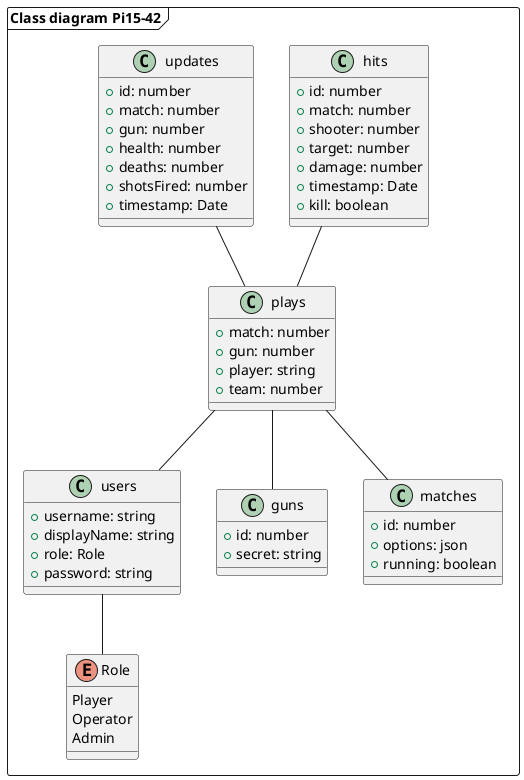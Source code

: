 @startuml
frame "Class diagram Pi15-42" {
    Enum Role {
      Player
      Operator
      Admin
    }

    class users {
      +username: string
      +displayName: string
      +role: Role
      +password: string
    }

    class guns {
      +id: number
      +secret: string
    }

    class matches {
      +id: number
      +options: json
      +running: boolean
    }

    class plays {
      +match: number
      +gun: number
      +player: string
      +team: number
    }

    class hits {
      +id: number
      +match: number
      +shooter: number
      +target: number
      +damage: number
      +timestamp: Date
      +kill: boolean
    }

    class updates {
      +id: number
      +match: number
      +gun: number
      +health: number
      +deaths: number
      +shotsFired: number
      +timestamp: Date
    }

    users -- Role
    plays -- matches
    plays -- guns
    plays -- users
    hits -- plays
    updates -- plays
}

@enduml
